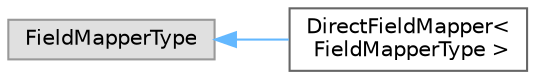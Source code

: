 digraph "Graphical Class Hierarchy"
{
 // LATEX_PDF_SIZE
  bgcolor="transparent";
  edge [fontname=Helvetica,fontsize=10,labelfontname=Helvetica,labelfontsize=10];
  node [fontname=Helvetica,fontsize=10,shape=box,height=0.2,width=0.4];
  rankdir="LR";
  Node0 [id="Node000000",label="FieldMapperType",height=0.2,width=0.4,color="grey60", fillcolor="#E0E0E0", style="filled",tooltip=" "];
  Node0 -> Node1 [id="edge4654_Node000000_Node000001",dir="back",color="steelblue1",style="solid",tooltip=" "];
  Node1 [id="Node000001",label="DirectFieldMapper\<\l FieldMapperType \>",height=0.2,width=0.4,color="grey40", fillcolor="white", style="filled",URL="$classFoam_1_1DirectFieldMapper.html",tooltip="A templated direct mapper for the given FieldMapper type."];
}
